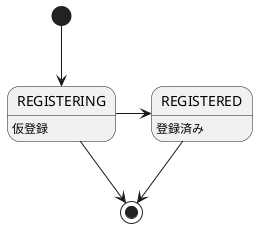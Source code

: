 @startuml

[*] --> REGISTERING
REGISTERING --> [*]
REGISTERING : 仮登録

REGISTERING -> REGISTERED
REGISTERED --> [*]
REGISTERED : 登録済み

@enduml
